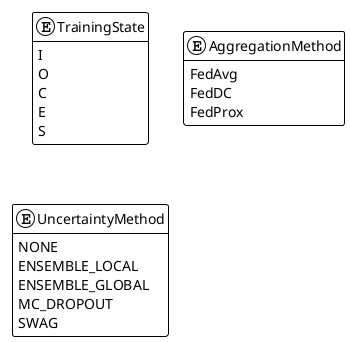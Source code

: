 @startuml Model Enums
!theme plain
hide enum methods

enum TrainingState {
  I
  O
  C
  E
  S
}
enum AggregationMethod {
  FedAvg
  FedDC
  FedProx
}
enum UncertaintyMethod {
  NONE
  ENSEMBLE_LOCAL
  ENSEMBLE_GLOBAL
  MC_DROPOUT
  SWAG
}
@enduml